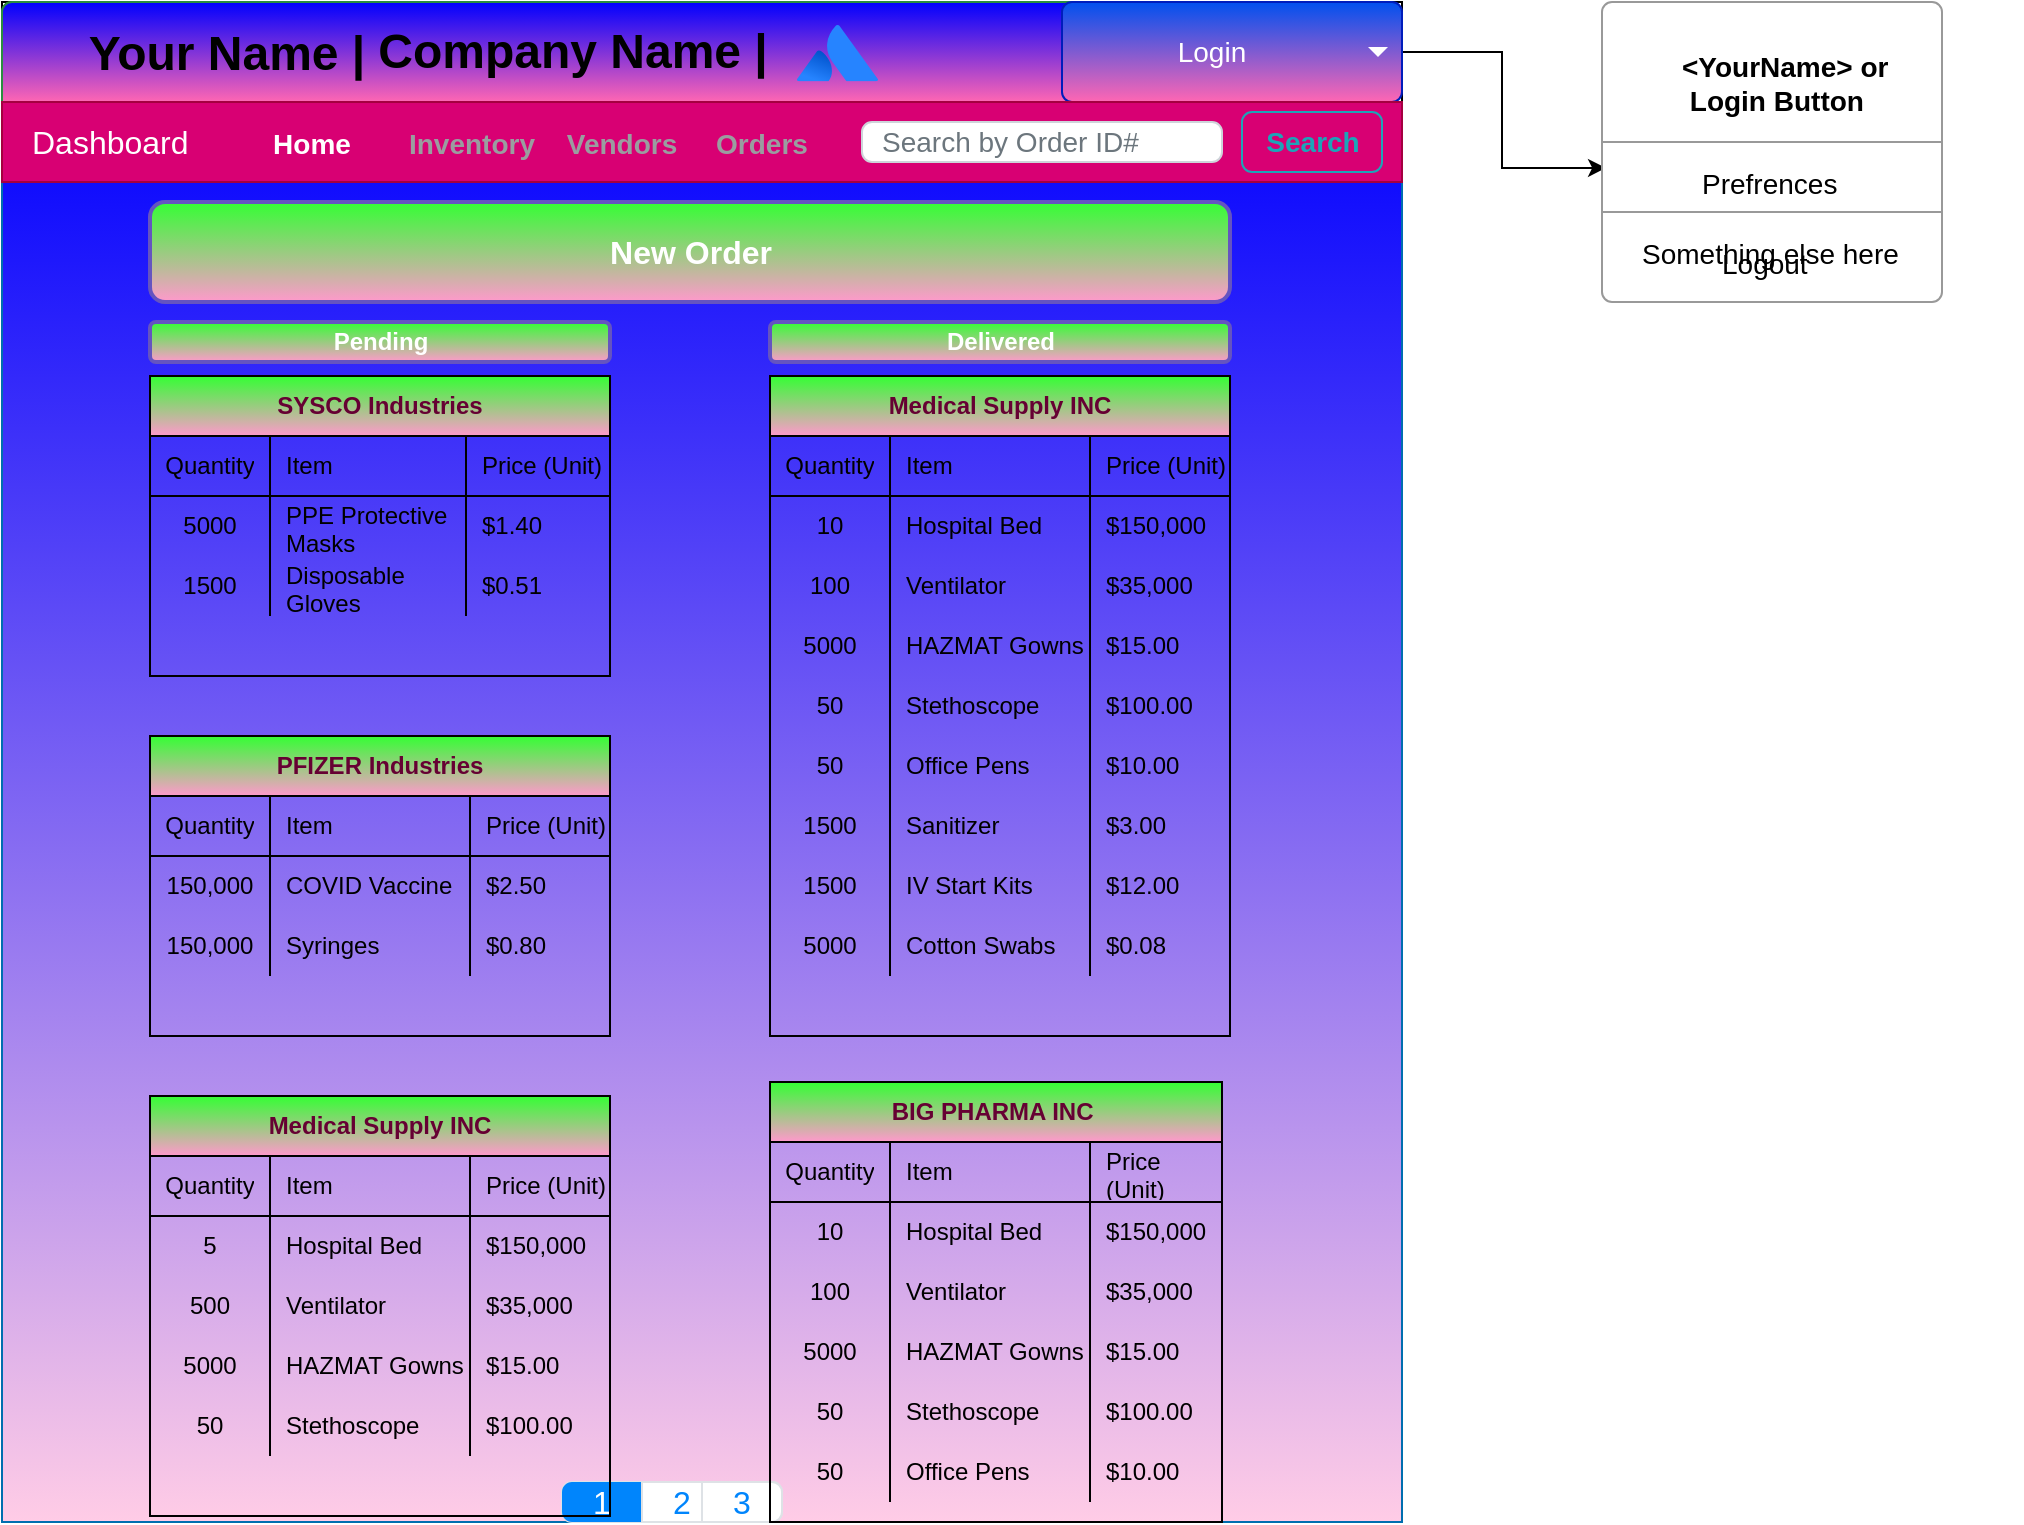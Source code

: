 <mxfile version="13.10.0" type="embed">
    <diagram id="ahJQOivOzsf9MYJ5AgrW" name="Page-1">
        <mxGraphModel dx="728" dy="680" grid="1" gridSize="10" guides="1" tooltips="1" connect="1" arrows="1" fold="1" page="1" pageScale="1" pageWidth="850" pageHeight="1100" math="0" shadow="0">
            <root>
                <mxCell id="0"/>
                <mxCell id="1" parent="0"/>
                <mxCell id="2" value="&lt;table&gt;&lt;tbody&gt;&lt;tr&gt;&lt;td&gt;&lt;br&gt;&lt;/td&gt;&lt;td&gt;&lt;br&gt;&lt;/td&gt;&lt;td&gt;&lt;br&gt;&lt;/td&gt;&lt;/tr&gt;&lt;tr&gt;&lt;td&gt;&lt;br&gt;&lt;/td&gt;&lt;td&gt;&lt;br&gt;&lt;/td&gt;&lt;td&gt;&lt;br&gt;&lt;/td&gt;&lt;/tr&gt;&lt;tr&gt;&lt;td&gt;&lt;br&gt;&lt;/td&gt;&lt;td&gt;&lt;br&gt;&lt;/td&gt;&lt;td&gt;&lt;br&gt;&lt;/td&gt;&lt;/tr&gt;&lt;tr&gt;&lt;td&gt;&lt;br&gt;&lt;/td&gt;&lt;td&gt;&lt;br&gt;&lt;/td&gt;&lt;td&gt;&lt;br&gt;&lt;/td&gt;&lt;/tr&gt;&lt;tr&gt;&lt;td&gt;&lt;br&gt;&lt;/td&gt;&lt;td&gt;&lt;br&gt;&lt;/td&gt;&lt;td&gt;&lt;br&gt;&lt;/td&gt;&lt;/tr&gt;&lt;/tbody&gt;&lt;/table&gt;" style="rounded=0;whiteSpace=wrap;html=1;strokeColor=#006EAF;fontColor=#ffffff;gradientColor=#FFCCE6;fillColor=#0000FF;" vertex="1" parent="1">
                    <mxGeometry x="30" y="85" width="700" height="715" as="geometry"/>
                </mxCell>
                <mxCell id="3" value="" style="rounded=0;whiteSpace=wrap;html=1;" vertex="1" parent="1">
                    <mxGeometry x="30" y="40" width="700" height="50" as="geometry"/>
                </mxCell>
                <mxCell id="30" value="" style="html=1;shadow=0;dashed=0;shape=mxgraph.bootstrap.rrect;rSize=5;html=1;whiteSpace=wrap;fontColor=#ffffff;verticalAlign=bottom;align=left;spacing=20;spacingBottom=0;fontSize=14;fillColor=#60a917;strokeColor=#2D7600;gradientDirection=south;" vertex="1" parent="1">
                    <mxGeometry x="30" y="40" width="540" height="50" as="geometry"/>
                </mxCell>
                <mxCell id="31" value="" style="html=1;shadow=0;dashed=0;shape=mxgraph.bootstrap.topButton;rSize=5;perimeter=none;whiteSpace=wrap;strokeColor=#2B8D40;fontColor=#ffffff;resizeWidth=1;fontSize=18;align=left;spacing=20;fillColor=#0000FF;gradientDirection=south;gradientColor=#FF66B3;" vertex="1" parent="30">
                    <mxGeometry width="540" height="50" relative="1" as="geometry"/>
                </mxCell>
                <mxCell id="41" value="" style="image;image=img/lib/atlassian/Atlassian_Logo.svg;fillColor=#660033;gradientColor=#FF66B3;fontColor=#000000;align=center;" vertex="1" parent="30">
                    <mxGeometry x="397.358" y="11.521" width="40.755" height="28.169" as="geometry"/>
                </mxCell>
                <mxCell id="194" value="&amp;nbsp;Company Name |&amp;nbsp;" style="text;strokeColor=none;fillColor=none;html=1;fontSize=24;fontStyle=1;verticalAlign=middle;align=center;" vertex="1" parent="30">
                    <mxGeometry x="234.34" y="5" width="101.887" height="40" as="geometry"/>
                </mxCell>
                <mxCell id="195" value="Your Name |" style="text;strokeColor=none;fillColor=none;html=1;fontSize=24;fontStyle=1;verticalAlign=middle;align=center;" vertex="1" parent="30">
                    <mxGeometry x="40.755" y="11.521" width="142.642" height="28.169" as="geometry"/>
                </mxCell>
                <mxCell id="40" style="edgeStyle=orthogonalEdgeStyle;rounded=0;orthogonalLoop=1;jettySize=auto;html=1;entryX=0.012;entryY=0.553;entryDx=0;entryDy=0;entryPerimeter=0;fontColor=#000000;" edge="1" parent="1" source="13" target="17">
                    <mxGeometry relative="1" as="geometry"/>
                </mxCell>
                <mxCell id="13" value="Login" style="html=1;shadow=0;dashed=0;shape=mxgraph.bootstrap.rrect;rSize=5;strokeColor=#001DBC;strokeWidth=1;fillColor=#0050ef;fontColor=#ffffff;whiteSpace=wrap;align=center;verticalAlign=middle;fontStyle=0;fontSize=14;spacingRight=20;gradientColor=#FF66B3;" vertex="1" parent="1">
                    <mxGeometry x="560" y="40" width="170" height="50" as="geometry"/>
                </mxCell>
                <mxCell id="14" value="" style="shape=triangle;direction=south;fillColor=#ffffff;strokeColor=none;perimeter=none;" vertex="1" parent="13">
                    <mxGeometry x="1" y="0.5" width="10" height="5" relative="1" as="geometry">
                        <mxPoint x="-17" y="-2.5" as="offset"/>
                    </mxGeometry>
                </mxCell>
                <mxCell id="17" value="" style="html=1;shadow=0;dashed=0;shape=mxgraph.bootstrap.rrect;rSize=5;fillColor=#ffffff;strokeColor=#999999;align=center;" vertex="1" parent="1">
                    <mxGeometry x="830" y="40" width="170" height="150" as="geometry"/>
                </mxCell>
                <mxCell id="18" value="&lt;YourName&gt; or&#10; Login Button" style="fillColor=none;strokeColor=none;align=left;spacing=20;fontSize=14;fontColor=#000000;fontStyle=1" vertex="1" parent="17">
                    <mxGeometry width="130" height="30" relative="1" as="geometry">
                        <mxPoint x="20" y="25" as="offset"/>
                    </mxGeometry>
                </mxCell>
                <mxCell id="21" value="" style="shape=line;strokeColor=#999999;perimeter=none;resizeWidth=1;" vertex="1" parent="17">
                    <mxGeometry width="170" height="10" relative="1" as="geometry">
                        <mxPoint y="100" as="offset"/>
                    </mxGeometry>
                </mxCell>
                <mxCell id="24" value="Prefrences" style="fillColor=none;strokeColor=none;align=left;spacing=20;fontSize=14;fontColor=#000000;" vertex="1" parent="17">
                    <mxGeometry width="170" height="30" relative="1" as="geometry">
                        <mxPoint x="30" y="75" as="offset"/>
                    </mxGeometry>
                </mxCell>
                <mxCell id="25" value="Something else here" style="fillColor=none;strokeColor=none;align=left;spacing=20;fontSize=14;" vertex="1" parent="17">
                    <mxGeometry width="170" height="30" relative="1" as="geometry">
                        <mxPoint y="110" as="offset"/>
                    </mxGeometry>
                </mxCell>
                <mxCell id="26" value="Logout" style="fillColor=none;strokeColor=none;align=left;spacing=20;fontSize=14;fontColor=#000000;" vertex="1" parent="17">
                    <mxGeometry width="170" height="30" relative="1" as="geometry">
                        <mxPoint x="40" y="115" as="offset"/>
                    </mxGeometry>
                </mxCell>
                <mxCell id="27" value="" style="shape=line;strokeColor=#999999;perimeter=none;resizeWidth=1;" vertex="1" parent="17">
                    <mxGeometry width="170" height="10" relative="1" as="geometry">
                        <mxPoint y="65" as="offset"/>
                    </mxGeometry>
                </mxCell>
                <mxCell id="33" value="Dashboard" style="html=1;shadow=0;dashed=0;strokeColor=#A50040;fontSize=16;fontColor=#ffffff;align=left;spacing=15;fillColor=#d80073;" vertex="1" parent="1">
                    <mxGeometry x="30" y="90" width="700" height="40" as="geometry"/>
                </mxCell>
                <mxCell id="34" value="Home" style="fillColor=none;strokeColor=none;fontSize=14;fontColor=#ffffff;align=center;fontStyle=1" vertex="1" parent="33">
                    <mxGeometry width="70" height="40" relative="1" as="geometry">
                        <mxPoint x="120" as="offset"/>
                    </mxGeometry>
                </mxCell>
                <mxCell id="35" value="Inventory" style="fillColor=none;strokeColor=none;fontSize=14;fontColor=#9A9DA0;align=center;fontStyle=1" vertex="1" parent="33">
                    <mxGeometry width="70" height="40" relative="1" as="geometry">
                        <mxPoint x="200" as="offset"/>
                    </mxGeometry>
                </mxCell>
                <mxCell id="36" value="Vendors" style="fillColor=none;strokeColor=none;fontSize=14;fontColor=#9A9DA0;align=center;spacingRight=0;fontStyle=1" vertex="1" parent="33">
                    <mxGeometry width="80" height="40" relative="1" as="geometry">
                        <mxPoint x="270" as="offset"/>
                    </mxGeometry>
                </mxCell>
                <mxCell id="37" value="Orders" style="fillColor=none;strokeColor=none;fontSize=14;fontColor=#9A9DA0;align=center;fontStyle=1" vertex="1" parent="33">
                    <mxGeometry width="80" height="40" relative="1" as="geometry">
                        <mxPoint x="340" as="offset"/>
                    </mxGeometry>
                </mxCell>
                <mxCell id="38" value="&lt;b&gt;Search&lt;/b&gt;" style="html=1;shadow=0;dashed=0;shape=mxgraph.bootstrap.rrect;rSize=5;fontSize=14;fontColor=#1CA5B8;strokeColor=#1CA5B8;fillColor=none;" vertex="1" parent="33">
                    <mxGeometry x="1" width="70" height="30" relative="1" as="geometry">
                        <mxPoint x="-80" y="5" as="offset"/>
                    </mxGeometry>
                </mxCell>
                <mxCell id="39" value="Search by Order ID#" style="html=1;shadow=0;dashed=0;shape=mxgraph.bootstrap.rrect;rSize=5;fontSize=14;fontColor=#6C767D;strokeColor=#CED4DA;fillColor=#ffffff;align=left;spacing=10;" vertex="1" parent="33">
                    <mxGeometry x="1" width="180" height="20" relative="1" as="geometry">
                        <mxPoint x="-270" y="10" as="offset"/>
                    </mxGeometry>
                </mxCell>
                <mxCell id="43" value="Pending" style="dashed=0;html=1;rounded=1;strokeColor=#6554C0;fontSize=12;align=center;fontStyle=1;strokeWidth=2;fontColor=#ffffff;fillColor=#33FF33;gradientColor=#FF99CC;" vertex="1" parent="1">
                    <mxGeometry x="104" y="200" width="230" height="20" as="geometry"/>
                </mxCell>
                <mxCell id="44" value="" style="html=1;shadow=0;dashed=0;shape=mxgraph.bootstrap.rrect;rSize=5;strokeColor=#DEE2E6;html=1;whiteSpace=wrap;fillColor=#ffffff;fontColor=#0085FC;align=center;" vertex="1" parent="1">
                    <mxGeometry x="310" y="780" width="110" height="20" as="geometry"/>
                </mxCell>
                <mxCell id="45" value="1" style="strokeColor=inherit;fillColor=inherit;gradientColor=inherit;html=1;shadow=0;dashed=0;shape=mxgraph.bootstrap.leftButton;rSize=5;perimeter=none;whiteSpace=wrap;resizeHeight=1;fillColor=#0085FC;strokeColor=none;fontColor=#ffffff;fontSize=16;" vertex="1" parent="44">
                    <mxGeometry width="40" height="20" relative="1" as="geometry"/>
                </mxCell>
                <mxCell id="46" value="2" style="strokeColor=inherit;fillColor=inherit;gradientColor=inherit;fontColor=inherit;html=1;shadow=0;dashed=0;perimeter=none;whiteSpace=wrap;resizeHeight=1;fontSize=16;" vertex="1" parent="44">
                    <mxGeometry width="40" height="20" relative="1" as="geometry">
                        <mxPoint x="40" as="offset"/>
                    </mxGeometry>
                </mxCell>
                <mxCell id="47" value="3" style="strokeColor=inherit;fillColor=inherit;gradientColor=inherit;fontColor=inherit;html=1;shadow=0;dashed=0;shape=mxgraph.bootstrap.rightButton;rSize=5;perimeter=none;whiteSpace=wrap;resizeHeight=1;fontSize=16;" vertex="1" parent="44">
                    <mxGeometry x="1" width="40" height="20" relative="1" as="geometry">
                        <mxPoint x="-40" as="offset"/>
                    </mxGeometry>
                </mxCell>
                <mxCell id="68" value="&lt;font color=&quot;#660033&quot;&gt;SYSCO Industries&lt;/font&gt;" style="shape=table;html=1;whiteSpace=wrap;startSize=30;container=1;collapsible=0;childLayout=tableLayout;fixedRows=1;rowLines=0;fontStyle=1;align=center;fillColor=#33FF33;gradientColor=#FF99CC;fontColor=#000000;" vertex="1" parent="1">
                    <mxGeometry x="104" y="227" width="230" height="150" as="geometry"/>
                </mxCell>
                <mxCell id="69" value="" style="shape=partialRectangle;html=1;whiteSpace=wrap;collapsible=0;dropTarget=0;pointerEvents=0;fillColor=none;top=0;left=0;bottom=1;right=0;points=[[0,0.5],[1,0.5]];portConstraint=eastwest;" vertex="1" parent="68">
                    <mxGeometry y="30" width="230" height="30" as="geometry"/>
                </mxCell>
                <mxCell id="70" value="Quantity" style="shape=partialRectangle;html=1;whiteSpace=wrap;connectable=0;fillColor=none;top=0;left=0;bottom=0;right=0;overflow=hidden;" vertex="1" parent="69">
                    <mxGeometry width="60" height="30" as="geometry"/>
                </mxCell>
                <mxCell id="71" value="Item" style="shape=partialRectangle;html=1;whiteSpace=wrap;connectable=0;fillColor=none;top=0;left=0;bottom=0;right=0;align=left;spacingLeft=6;overflow=hidden;" vertex="1" parent="69">
                    <mxGeometry x="60" width="98" height="30" as="geometry"/>
                </mxCell>
                <mxCell id="92" value="Price (Unit)" style="shape=partialRectangle;html=1;whiteSpace=wrap;connectable=0;fillColor=none;top=0;left=0;bottom=0;right=0;align=left;spacingLeft=6;overflow=hidden;" vertex="1" parent="69">
                    <mxGeometry x="158" width="72" height="30" as="geometry"/>
                </mxCell>
                <mxCell id="72" value="" style="shape=partialRectangle;html=1;whiteSpace=wrap;collapsible=0;dropTarget=0;pointerEvents=0;fillColor=none;top=0;left=0;bottom=0;right=0;points=[[0,0.5],[1,0.5]];portConstraint=eastwest;" vertex="1" parent="68">
                    <mxGeometry y="60" width="230" height="30" as="geometry"/>
                </mxCell>
                <mxCell id="73" value="5000" style="shape=partialRectangle;html=1;whiteSpace=wrap;connectable=0;fillColor=none;top=0;left=0;bottom=0;right=0;overflow=hidden;" vertex="1" parent="72">
                    <mxGeometry width="60" height="30" as="geometry"/>
                </mxCell>
                <mxCell id="74" value="PPE Protective&lt;br&gt;Masks" style="shape=partialRectangle;html=1;whiteSpace=wrap;connectable=0;fillColor=none;top=0;left=0;bottom=0;right=0;align=left;spacingLeft=6;overflow=hidden;" vertex="1" parent="72">
                    <mxGeometry x="60" width="98" height="30" as="geometry"/>
                </mxCell>
                <mxCell id="93" value="$1.40" style="shape=partialRectangle;html=1;whiteSpace=wrap;connectable=0;fillColor=none;top=0;left=0;bottom=0;right=0;align=left;spacingLeft=6;overflow=hidden;" vertex="1" parent="72">
                    <mxGeometry x="158" width="72" height="30" as="geometry"/>
                </mxCell>
                <mxCell id="75" value="" style="shape=partialRectangle;html=1;whiteSpace=wrap;collapsible=0;dropTarget=0;pointerEvents=0;fillColor=none;top=0;left=0;bottom=0;right=0;points=[[0,0.5],[1,0.5]];portConstraint=eastwest;" vertex="1" parent="68">
                    <mxGeometry y="90" width="230" height="30" as="geometry"/>
                </mxCell>
                <mxCell id="76" value="1500" style="shape=partialRectangle;html=1;whiteSpace=wrap;connectable=0;fillColor=none;top=0;left=0;bottom=0;right=0;overflow=hidden;" vertex="1" parent="75">
                    <mxGeometry width="60" height="30" as="geometry"/>
                </mxCell>
                <mxCell id="77" value="Disposable Gloves" style="shape=partialRectangle;html=1;whiteSpace=wrap;connectable=0;fillColor=none;top=0;left=0;bottom=0;right=0;align=left;spacingLeft=6;overflow=hidden;" vertex="1" parent="75">
                    <mxGeometry x="60" width="98" height="30" as="geometry"/>
                </mxCell>
                <mxCell id="94" value="$0.51" style="shape=partialRectangle;html=1;whiteSpace=wrap;connectable=0;fillColor=none;top=0;left=0;bottom=0;right=0;align=left;spacingLeft=6;overflow=hidden;" vertex="1" parent="75">
                    <mxGeometry x="158" width="72" height="30" as="geometry"/>
                </mxCell>
                <mxCell id="81" value="Delivered" style="dashed=0;html=1;rounded=1;strokeColor=#6554C0;fontSize=12;align=center;fontStyle=1;strokeWidth=2;fontColor=#ffffff;fillColor=#33FF33;gradientColor=#FF99CC;" vertex="1" parent="1">
                    <mxGeometry x="414" y="200" width="230" height="20" as="geometry"/>
                </mxCell>
                <mxCell id="95" value="&lt;font color=&quot;#660033&quot;&gt;PFIZER Industries&lt;/font&gt;" style="shape=table;html=1;whiteSpace=wrap;startSize=30;container=1;collapsible=0;childLayout=tableLayout;fixedRows=1;rowLines=0;fontStyle=1;align=center;fillColor=#33FF33;gradientColor=#FF99CC;fontColor=#000000;" vertex="1" parent="1">
                    <mxGeometry x="104" y="407" width="230" height="150" as="geometry"/>
                </mxCell>
                <mxCell id="96" value="" style="shape=partialRectangle;html=1;whiteSpace=wrap;collapsible=0;dropTarget=0;pointerEvents=0;fillColor=none;top=0;left=0;bottom=1;right=0;points=[[0,0.5],[1,0.5]];portConstraint=eastwest;" vertex="1" parent="95">
                    <mxGeometry y="30" width="230" height="30" as="geometry"/>
                </mxCell>
                <mxCell id="97" value="Quantity" style="shape=partialRectangle;html=1;whiteSpace=wrap;connectable=0;fillColor=none;top=0;left=0;bottom=0;right=0;overflow=hidden;" vertex="1" parent="96">
                    <mxGeometry width="60" height="30" as="geometry"/>
                </mxCell>
                <mxCell id="98" value="Item" style="shape=partialRectangle;html=1;whiteSpace=wrap;connectable=0;fillColor=none;top=0;left=0;bottom=0;right=0;align=left;spacingLeft=6;overflow=hidden;" vertex="1" parent="96">
                    <mxGeometry x="60" width="100" height="30" as="geometry"/>
                </mxCell>
                <mxCell id="99" value="Price (Unit)" style="shape=partialRectangle;html=1;whiteSpace=wrap;connectable=0;fillColor=none;top=0;left=0;bottom=0;right=0;align=left;spacingLeft=6;overflow=hidden;" vertex="1" parent="96">
                    <mxGeometry x="160" width="70" height="30" as="geometry"/>
                </mxCell>
                <mxCell id="100" value="" style="shape=partialRectangle;html=1;whiteSpace=wrap;collapsible=0;dropTarget=0;pointerEvents=0;fillColor=none;top=0;left=0;bottom=0;right=0;points=[[0,0.5],[1,0.5]];portConstraint=eastwest;" vertex="1" parent="95">
                    <mxGeometry y="60" width="230" height="30" as="geometry"/>
                </mxCell>
                <mxCell id="101" value="150,000" style="shape=partialRectangle;html=1;whiteSpace=wrap;connectable=0;fillColor=none;top=0;left=0;bottom=0;right=0;overflow=hidden;" vertex="1" parent="100">
                    <mxGeometry width="60" height="30" as="geometry"/>
                </mxCell>
                <mxCell id="102" value="COVID Vaccine" style="shape=partialRectangle;html=1;whiteSpace=wrap;connectable=0;fillColor=none;top=0;left=0;bottom=0;right=0;align=left;spacingLeft=6;overflow=hidden;" vertex="1" parent="100">
                    <mxGeometry x="60" width="100" height="30" as="geometry"/>
                </mxCell>
                <mxCell id="103" value="$2.50" style="shape=partialRectangle;html=1;whiteSpace=wrap;connectable=0;fillColor=none;top=0;left=0;bottom=0;right=0;align=left;spacingLeft=6;overflow=hidden;" vertex="1" parent="100">
                    <mxGeometry x="160" width="70" height="30" as="geometry"/>
                </mxCell>
                <mxCell id="104" value="" style="shape=partialRectangle;html=1;whiteSpace=wrap;collapsible=0;dropTarget=0;pointerEvents=0;fillColor=none;top=0;left=0;bottom=0;right=0;points=[[0,0.5],[1,0.5]];portConstraint=eastwest;" vertex="1" parent="95">
                    <mxGeometry y="90" width="230" height="30" as="geometry"/>
                </mxCell>
                <mxCell id="105" value="150,000" style="shape=partialRectangle;html=1;whiteSpace=wrap;connectable=0;fillColor=none;top=0;left=0;bottom=0;right=0;overflow=hidden;" vertex="1" parent="104">
                    <mxGeometry width="60" height="30" as="geometry"/>
                </mxCell>
                <mxCell id="106" value="Syringes" style="shape=partialRectangle;html=1;whiteSpace=wrap;connectable=0;fillColor=none;top=0;left=0;bottom=0;right=0;align=left;spacingLeft=6;overflow=hidden;" vertex="1" parent="104">
                    <mxGeometry x="60" width="100" height="30" as="geometry"/>
                </mxCell>
                <mxCell id="107" value="$0.80" style="shape=partialRectangle;html=1;whiteSpace=wrap;connectable=0;fillColor=none;top=0;left=0;bottom=0;right=0;align=left;spacingLeft=6;overflow=hidden;" vertex="1" parent="104">
                    <mxGeometry x="160" width="70" height="30" as="geometry"/>
                </mxCell>
                <mxCell id="117" value="&lt;font color=&quot;#660033&quot;&gt;Medical Supply INC&lt;/font&gt;" style="shape=table;html=1;whiteSpace=wrap;startSize=30;container=1;collapsible=0;childLayout=tableLayout;fixedRows=1;rowLines=0;fontStyle=1;align=center;fillColor=#33FF33;gradientColor=#FF99CC;fontColor=#000000;" vertex="1" parent="1">
                    <mxGeometry x="104" y="587" width="230" height="210" as="geometry"/>
                </mxCell>
                <mxCell id="118" value="" style="shape=partialRectangle;html=1;whiteSpace=wrap;collapsible=0;dropTarget=0;pointerEvents=0;fillColor=none;top=0;left=0;bottom=1;right=0;points=[[0,0.5],[1,0.5]];portConstraint=eastwest;" vertex="1" parent="117">
                    <mxGeometry y="30" width="230" height="30" as="geometry"/>
                </mxCell>
                <mxCell id="119" value="Quantity" style="shape=partialRectangle;html=1;whiteSpace=wrap;connectable=0;fillColor=none;top=0;left=0;bottom=0;right=0;overflow=hidden;" vertex="1" parent="118">
                    <mxGeometry width="60" height="30" as="geometry"/>
                </mxCell>
                <mxCell id="120" value="Item" style="shape=partialRectangle;html=1;whiteSpace=wrap;connectable=0;fillColor=none;top=0;left=0;bottom=0;right=0;align=left;spacingLeft=6;overflow=hidden;" vertex="1" parent="118">
                    <mxGeometry x="60" width="100" height="30" as="geometry"/>
                </mxCell>
                <mxCell id="121" value="Price (Unit)" style="shape=partialRectangle;html=1;whiteSpace=wrap;connectable=0;fillColor=none;top=0;left=0;bottom=0;right=0;align=left;spacingLeft=6;overflow=hidden;" vertex="1" parent="118">
                    <mxGeometry x="160" width="70" height="30" as="geometry"/>
                </mxCell>
                <mxCell id="122" value="" style="shape=partialRectangle;html=1;whiteSpace=wrap;collapsible=0;dropTarget=0;pointerEvents=0;fillColor=none;top=0;left=0;bottom=0;right=0;points=[[0,0.5],[1,0.5]];portConstraint=eastwest;" vertex="1" parent="117">
                    <mxGeometry y="60" width="230" height="30" as="geometry"/>
                </mxCell>
                <mxCell id="123" value="5" style="shape=partialRectangle;html=1;whiteSpace=wrap;connectable=0;fillColor=none;top=0;left=0;bottom=0;right=0;overflow=hidden;" vertex="1" parent="122">
                    <mxGeometry width="60" height="30" as="geometry"/>
                </mxCell>
                <mxCell id="124" value="Hospital Bed" style="shape=partialRectangle;html=1;whiteSpace=wrap;connectable=0;fillColor=none;top=0;left=0;bottom=0;right=0;align=left;spacingLeft=6;overflow=hidden;" vertex="1" parent="122">
                    <mxGeometry x="60" width="100" height="30" as="geometry"/>
                </mxCell>
                <mxCell id="125" value="$150,000" style="shape=partialRectangle;html=1;whiteSpace=wrap;connectable=0;fillColor=none;top=0;left=0;bottom=0;right=0;align=left;spacingLeft=6;overflow=hidden;" vertex="1" parent="122">
                    <mxGeometry x="160" width="70" height="30" as="geometry"/>
                </mxCell>
                <mxCell id="126" value="" style="shape=partialRectangle;html=1;whiteSpace=wrap;collapsible=0;dropTarget=0;pointerEvents=0;fillColor=none;top=0;left=0;bottom=0;right=0;points=[[0,0.5],[1,0.5]];portConstraint=eastwest;" vertex="1" parent="117">
                    <mxGeometry y="90" width="230" height="30" as="geometry"/>
                </mxCell>
                <mxCell id="127" value="500" style="shape=partialRectangle;html=1;whiteSpace=wrap;connectable=0;fillColor=none;top=0;left=0;bottom=0;right=0;overflow=hidden;" vertex="1" parent="126">
                    <mxGeometry width="60" height="30" as="geometry"/>
                </mxCell>
                <mxCell id="128" value="Ventilator" style="shape=partialRectangle;html=1;whiteSpace=wrap;connectable=0;fillColor=none;top=0;left=0;bottom=0;right=0;align=left;spacingLeft=6;overflow=hidden;" vertex="1" parent="126">
                    <mxGeometry x="60" width="100" height="30" as="geometry"/>
                </mxCell>
                <mxCell id="129" value="$35,000" style="shape=partialRectangle;html=1;whiteSpace=wrap;connectable=0;fillColor=none;top=0;left=0;bottom=0;right=0;align=left;spacingLeft=6;overflow=hidden;" vertex="1" parent="126">
                    <mxGeometry x="160" width="70" height="30" as="geometry"/>
                </mxCell>
                <mxCell id="130" value="" style="shape=partialRectangle;html=1;whiteSpace=wrap;collapsible=0;dropTarget=0;pointerEvents=0;fillColor=none;top=0;left=0;bottom=0;right=0;points=[[0,0.5],[1,0.5]];portConstraint=eastwest;" vertex="1" parent="117">
                    <mxGeometry y="120" width="230" height="30" as="geometry"/>
                </mxCell>
                <mxCell id="131" value="5000" style="shape=partialRectangle;html=1;whiteSpace=wrap;connectable=0;fillColor=none;top=0;left=0;bottom=0;right=0;overflow=hidden;" vertex="1" parent="130">
                    <mxGeometry width="60" height="30" as="geometry"/>
                </mxCell>
                <mxCell id="132" value="HAZMAT Gowns" style="shape=partialRectangle;html=1;whiteSpace=wrap;connectable=0;fillColor=none;top=0;left=0;bottom=0;right=0;align=left;spacingLeft=6;overflow=hidden;" vertex="1" parent="130">
                    <mxGeometry x="60" width="100" height="30" as="geometry"/>
                </mxCell>
                <mxCell id="133" value="$15.00" style="shape=partialRectangle;html=1;whiteSpace=wrap;connectable=0;fillColor=none;top=0;left=0;bottom=0;right=0;align=left;spacingLeft=6;overflow=hidden;" vertex="1" parent="130">
                    <mxGeometry x="160" width="70" height="30" as="geometry"/>
                </mxCell>
                <mxCell id="134" value="" style="shape=partialRectangle;html=1;whiteSpace=wrap;collapsible=0;dropTarget=0;pointerEvents=0;fillColor=none;top=0;left=0;bottom=0;right=0;points=[[0,0.5],[1,0.5]];portConstraint=eastwest;" vertex="1" parent="117">
                    <mxGeometry y="150" width="230" height="30" as="geometry"/>
                </mxCell>
                <mxCell id="135" value="50" style="shape=partialRectangle;html=1;whiteSpace=wrap;connectable=0;fillColor=none;top=0;left=0;bottom=0;right=0;overflow=hidden;" vertex="1" parent="134">
                    <mxGeometry width="60" height="30" as="geometry"/>
                </mxCell>
                <mxCell id="136" value="Stethoscope" style="shape=partialRectangle;html=1;whiteSpace=wrap;connectable=0;fillColor=none;top=0;left=0;bottom=0;right=0;align=left;spacingLeft=6;overflow=hidden;" vertex="1" parent="134">
                    <mxGeometry x="60" width="100" height="30" as="geometry"/>
                </mxCell>
                <mxCell id="137" value="$100.00" style="shape=partialRectangle;html=1;whiteSpace=wrap;connectable=0;fillColor=none;top=0;left=0;bottom=0;right=0;align=left;spacingLeft=6;overflow=hidden;" vertex="1" parent="134">
                    <mxGeometry x="160" width="70" height="30" as="geometry"/>
                </mxCell>
                <mxCell id="151" value="&lt;font color=&quot;#660033&quot;&gt;Medical Supply INC&lt;/font&gt;" style="shape=table;html=1;whiteSpace=wrap;startSize=30;container=1;collapsible=0;childLayout=tableLayout;fixedRows=1;rowLines=0;fontStyle=1;align=center;fillColor=#33FF33;gradientColor=#FF99CC;fontColor=#000000;" vertex="1" parent="1">
                    <mxGeometry x="414" y="227" width="230" height="330" as="geometry"/>
                </mxCell>
                <mxCell id="152" value="" style="shape=partialRectangle;html=1;whiteSpace=wrap;collapsible=0;dropTarget=0;pointerEvents=0;fillColor=none;top=0;left=0;bottom=1;right=0;points=[[0,0.5],[1,0.5]];portConstraint=eastwest;" vertex="1" parent="151">
                    <mxGeometry y="30" width="230" height="30" as="geometry"/>
                </mxCell>
                <mxCell id="153" value="Quantity" style="shape=partialRectangle;html=1;whiteSpace=wrap;connectable=0;fillColor=none;top=0;left=0;bottom=0;right=0;overflow=hidden;" vertex="1" parent="152">
                    <mxGeometry width="60" height="30" as="geometry"/>
                </mxCell>
                <mxCell id="154" value="Item" style="shape=partialRectangle;html=1;whiteSpace=wrap;connectable=0;fillColor=none;top=0;left=0;bottom=0;right=0;align=left;spacingLeft=6;overflow=hidden;" vertex="1" parent="152">
                    <mxGeometry x="60" width="100" height="30" as="geometry"/>
                </mxCell>
                <mxCell id="155" value="Price (Unit)" style="shape=partialRectangle;html=1;whiteSpace=wrap;connectable=0;fillColor=none;top=0;left=0;bottom=0;right=0;align=left;spacingLeft=6;overflow=hidden;" vertex="1" parent="152">
                    <mxGeometry x="160" width="70" height="30" as="geometry"/>
                </mxCell>
                <mxCell id="156" value="" style="shape=partialRectangle;html=1;whiteSpace=wrap;collapsible=0;dropTarget=0;pointerEvents=0;fillColor=none;top=0;left=0;bottom=0;right=0;points=[[0,0.5],[1,0.5]];portConstraint=eastwest;" vertex="1" parent="151">
                    <mxGeometry y="60" width="230" height="30" as="geometry"/>
                </mxCell>
                <mxCell id="157" value="10" style="shape=partialRectangle;html=1;whiteSpace=wrap;connectable=0;fillColor=none;top=0;left=0;bottom=0;right=0;overflow=hidden;" vertex="1" parent="156">
                    <mxGeometry width="60" height="30" as="geometry"/>
                </mxCell>
                <mxCell id="158" value="Hospital Bed" style="shape=partialRectangle;html=1;whiteSpace=wrap;connectable=0;fillColor=none;top=0;left=0;bottom=0;right=0;align=left;spacingLeft=6;overflow=hidden;" vertex="1" parent="156">
                    <mxGeometry x="60" width="100" height="30" as="geometry"/>
                </mxCell>
                <mxCell id="159" value="$150,000" style="shape=partialRectangle;html=1;whiteSpace=wrap;connectable=0;fillColor=none;top=0;left=0;bottom=0;right=0;align=left;spacingLeft=6;overflow=hidden;" vertex="1" parent="156">
                    <mxGeometry x="160" width="70" height="30" as="geometry"/>
                </mxCell>
                <mxCell id="160" value="" style="shape=partialRectangle;html=1;whiteSpace=wrap;collapsible=0;dropTarget=0;pointerEvents=0;fillColor=none;top=0;left=0;bottom=0;right=0;points=[[0,0.5],[1,0.5]];portConstraint=eastwest;" vertex="1" parent="151">
                    <mxGeometry y="90" width="230" height="30" as="geometry"/>
                </mxCell>
                <mxCell id="161" value="100" style="shape=partialRectangle;html=1;whiteSpace=wrap;connectable=0;fillColor=none;top=0;left=0;bottom=0;right=0;overflow=hidden;" vertex="1" parent="160">
                    <mxGeometry width="60" height="30" as="geometry"/>
                </mxCell>
                <mxCell id="162" value="Ventilator" style="shape=partialRectangle;html=1;whiteSpace=wrap;connectable=0;fillColor=none;top=0;left=0;bottom=0;right=0;align=left;spacingLeft=6;overflow=hidden;" vertex="1" parent="160">
                    <mxGeometry x="60" width="100" height="30" as="geometry"/>
                </mxCell>
                <mxCell id="163" value="$35,000" style="shape=partialRectangle;html=1;whiteSpace=wrap;connectable=0;fillColor=none;top=0;left=0;bottom=0;right=0;align=left;spacingLeft=6;overflow=hidden;" vertex="1" parent="160">
                    <mxGeometry x="160" width="70" height="30" as="geometry"/>
                </mxCell>
                <mxCell id="164" value="" style="shape=partialRectangle;html=1;whiteSpace=wrap;collapsible=0;dropTarget=0;pointerEvents=0;fillColor=none;top=0;left=0;bottom=0;right=0;points=[[0,0.5],[1,0.5]];portConstraint=eastwest;" vertex="1" parent="151">
                    <mxGeometry y="120" width="230" height="30" as="geometry"/>
                </mxCell>
                <mxCell id="165" value="5000" style="shape=partialRectangle;html=1;whiteSpace=wrap;connectable=0;fillColor=none;top=0;left=0;bottom=0;right=0;overflow=hidden;" vertex="1" parent="164">
                    <mxGeometry width="60" height="30" as="geometry"/>
                </mxCell>
                <mxCell id="166" value="HAZMAT Gowns" style="shape=partialRectangle;html=1;whiteSpace=wrap;connectable=0;fillColor=none;top=0;left=0;bottom=0;right=0;align=left;spacingLeft=6;overflow=hidden;" vertex="1" parent="164">
                    <mxGeometry x="60" width="100" height="30" as="geometry"/>
                </mxCell>
                <mxCell id="167" value="$15.00" style="shape=partialRectangle;html=1;whiteSpace=wrap;connectable=0;fillColor=none;top=0;left=0;bottom=0;right=0;align=left;spacingLeft=6;overflow=hidden;" vertex="1" parent="164">
                    <mxGeometry x="160" width="70" height="30" as="geometry"/>
                </mxCell>
                <mxCell id="168" value="" style="shape=partialRectangle;html=1;whiteSpace=wrap;collapsible=0;dropTarget=0;pointerEvents=0;fillColor=none;top=0;left=0;bottom=0;right=0;points=[[0,0.5],[1,0.5]];portConstraint=eastwest;" vertex="1" parent="151">
                    <mxGeometry y="150" width="230" height="30" as="geometry"/>
                </mxCell>
                <mxCell id="169" value="50" style="shape=partialRectangle;html=1;whiteSpace=wrap;connectable=0;fillColor=none;top=0;left=0;bottom=0;right=0;overflow=hidden;" vertex="1" parent="168">
                    <mxGeometry width="60" height="30" as="geometry"/>
                </mxCell>
                <mxCell id="170" value="Stethoscope" style="shape=partialRectangle;html=1;whiteSpace=wrap;connectable=0;fillColor=none;top=0;left=0;bottom=0;right=0;align=left;spacingLeft=6;overflow=hidden;" vertex="1" parent="168">
                    <mxGeometry x="60" width="100" height="30" as="geometry"/>
                </mxCell>
                <mxCell id="171" value="$100.00" style="shape=partialRectangle;html=1;whiteSpace=wrap;connectable=0;fillColor=none;top=0;left=0;bottom=0;right=0;align=left;spacingLeft=6;overflow=hidden;" vertex="1" parent="168">
                    <mxGeometry x="160" width="70" height="30" as="geometry"/>
                </mxCell>
                <mxCell id="172" value="" style="shape=partialRectangle;html=1;whiteSpace=wrap;collapsible=0;dropTarget=0;pointerEvents=0;fillColor=none;top=0;left=0;bottom=0;right=0;points=[[0,0.5],[1,0.5]];portConstraint=eastwest;" vertex="1" parent="151">
                    <mxGeometry y="180" width="230" height="30" as="geometry"/>
                </mxCell>
                <mxCell id="173" value="50" style="shape=partialRectangle;html=1;whiteSpace=wrap;connectable=0;fillColor=none;top=0;left=0;bottom=0;right=0;overflow=hidden;" vertex="1" parent="172">
                    <mxGeometry width="60" height="30" as="geometry"/>
                </mxCell>
                <mxCell id="174" value="Office Pens" style="shape=partialRectangle;html=1;whiteSpace=wrap;connectable=0;fillColor=none;top=0;left=0;bottom=0;right=0;align=left;spacingLeft=6;overflow=hidden;" vertex="1" parent="172">
                    <mxGeometry x="60" width="100" height="30" as="geometry"/>
                </mxCell>
                <mxCell id="175" value="$10.00" style="shape=partialRectangle;html=1;whiteSpace=wrap;connectable=0;fillColor=none;top=0;left=0;bottom=0;right=0;align=left;spacingLeft=6;overflow=hidden;" vertex="1" parent="172">
                    <mxGeometry x="160" width="70" height="30" as="geometry"/>
                </mxCell>
                <mxCell id="176" value="" style="shape=partialRectangle;html=1;whiteSpace=wrap;collapsible=0;dropTarget=0;pointerEvents=0;fillColor=none;top=0;left=0;bottom=0;right=0;points=[[0,0.5],[1,0.5]];portConstraint=eastwest;" vertex="1" parent="151">
                    <mxGeometry y="210" width="230" height="30" as="geometry"/>
                </mxCell>
                <mxCell id="177" value="1500" style="shape=partialRectangle;html=1;whiteSpace=wrap;connectable=0;fillColor=none;top=0;left=0;bottom=0;right=0;overflow=hidden;" vertex="1" parent="176">
                    <mxGeometry width="60" height="30" as="geometry"/>
                </mxCell>
                <mxCell id="178" value="Sanitizer" style="shape=partialRectangle;html=1;whiteSpace=wrap;connectable=0;fillColor=none;top=0;left=0;bottom=0;right=0;align=left;spacingLeft=6;overflow=hidden;" vertex="1" parent="176">
                    <mxGeometry x="60" width="100" height="30" as="geometry"/>
                </mxCell>
                <mxCell id="179" value="$3.00" style="shape=partialRectangle;html=1;whiteSpace=wrap;connectable=0;fillColor=none;top=0;left=0;bottom=0;right=0;align=left;spacingLeft=6;overflow=hidden;" vertex="1" parent="176">
                    <mxGeometry x="160" width="70" height="30" as="geometry"/>
                </mxCell>
                <mxCell id="180" value="" style="shape=partialRectangle;html=1;whiteSpace=wrap;collapsible=0;dropTarget=0;pointerEvents=0;fillColor=none;top=0;left=0;bottom=0;right=0;points=[[0,0.5],[1,0.5]];portConstraint=eastwest;" vertex="1" parent="151">
                    <mxGeometry y="240" width="230" height="30" as="geometry"/>
                </mxCell>
                <mxCell id="181" value="1500" style="shape=partialRectangle;html=1;whiteSpace=wrap;connectable=0;fillColor=none;top=0;left=0;bottom=0;right=0;overflow=hidden;" vertex="1" parent="180">
                    <mxGeometry width="60" height="30" as="geometry"/>
                </mxCell>
                <mxCell id="182" value="IV Start Kits" style="shape=partialRectangle;html=1;whiteSpace=wrap;connectable=0;fillColor=none;top=0;left=0;bottom=0;right=0;align=left;spacingLeft=6;overflow=hidden;" vertex="1" parent="180">
                    <mxGeometry x="60" width="100" height="30" as="geometry"/>
                </mxCell>
                <mxCell id="183" value="$12.00" style="shape=partialRectangle;html=1;whiteSpace=wrap;connectable=0;fillColor=none;top=0;left=0;bottom=0;right=0;align=left;spacingLeft=6;overflow=hidden;" vertex="1" parent="180">
                    <mxGeometry x="160" width="70" height="30" as="geometry"/>
                </mxCell>
                <mxCell id="184" value="" style="shape=partialRectangle;html=1;whiteSpace=wrap;collapsible=0;dropTarget=0;pointerEvents=0;fillColor=none;top=0;left=0;bottom=0;right=0;points=[[0,0.5],[1,0.5]];portConstraint=eastwest;" vertex="1" parent="151">
                    <mxGeometry y="270" width="230" height="30" as="geometry"/>
                </mxCell>
                <mxCell id="185" value="5000" style="shape=partialRectangle;html=1;whiteSpace=wrap;connectable=0;fillColor=none;top=0;left=0;bottom=0;right=0;overflow=hidden;" vertex="1" parent="184">
                    <mxGeometry width="60" height="30" as="geometry"/>
                </mxCell>
                <mxCell id="186" value="Cotton Swabs" style="shape=partialRectangle;html=1;whiteSpace=wrap;connectable=0;fillColor=none;top=0;left=0;bottom=0;right=0;align=left;spacingLeft=6;overflow=hidden;" vertex="1" parent="184">
                    <mxGeometry x="60" width="100" height="30" as="geometry"/>
                </mxCell>
                <mxCell id="187" value="$0.08" style="shape=partialRectangle;html=1;whiteSpace=wrap;connectable=0;fillColor=none;top=0;left=0;bottom=0;right=0;align=left;spacingLeft=6;overflow=hidden;" vertex="1" parent="184">
                    <mxGeometry x="160" width="70" height="30" as="geometry"/>
                </mxCell>
                <UserObject label="&lt;font style=&quot;font-size: 16px&quot;&gt;New Order&lt;/font&gt;" id="190">
                    <mxCell style="dashed=0;html=1;rounded=1;strokeColor=#6554C0;fontSize=12;align=center;fontStyle=1;strokeWidth=2;fontColor=#ffffff;fillColor=#33FF33;gradientColor=#FF99CC;" vertex="1" parent="1">
                        <mxGeometry x="104" y="140" width="540" height="50" as="geometry"/>
                    </mxCell>
                </UserObject>
                <mxCell id="196" value="&lt;font color=&quot;#660033&quot;&gt;BIG PHARMA INC&amp;nbsp;&lt;/font&gt;" style="shape=table;html=1;whiteSpace=wrap;startSize=30;container=1;collapsible=0;childLayout=tableLayout;fixedRows=1;rowLines=0;fontStyle=1;align=center;fillColor=#33FF33;gradientColor=#FF99CC;fontColor=#000000;" vertex="1" parent="1">
                    <mxGeometry x="414" y="580" width="226" height="220" as="geometry"/>
                </mxCell>
                <mxCell id="197" value="" style="shape=partialRectangle;html=1;whiteSpace=wrap;collapsible=0;dropTarget=0;pointerEvents=0;fillColor=none;top=0;left=0;bottom=1;right=0;points=[[0,0.5],[1,0.5]];portConstraint=eastwest;" vertex="1" parent="196">
                    <mxGeometry y="30" width="226" height="30" as="geometry"/>
                </mxCell>
                <mxCell id="198" value="Quantity" style="shape=partialRectangle;html=1;whiteSpace=wrap;connectable=0;fillColor=none;top=0;left=0;bottom=0;right=0;overflow=hidden;" vertex="1" parent="197">
                    <mxGeometry width="60" height="30" as="geometry"/>
                </mxCell>
                <mxCell id="199" value="Item" style="shape=partialRectangle;html=1;whiteSpace=wrap;connectable=0;fillColor=none;top=0;left=0;bottom=0;right=0;align=left;spacingLeft=6;overflow=hidden;" vertex="1" parent="197">
                    <mxGeometry x="60" width="100" height="30" as="geometry"/>
                </mxCell>
                <mxCell id="200" value="Price (Unit)" style="shape=partialRectangle;html=1;whiteSpace=wrap;connectable=0;fillColor=none;top=0;left=0;bottom=0;right=0;align=left;spacingLeft=6;overflow=hidden;" vertex="1" parent="197">
                    <mxGeometry x="160" width="66" height="30" as="geometry"/>
                </mxCell>
                <mxCell id="201" value="" style="shape=partialRectangle;html=1;whiteSpace=wrap;collapsible=0;dropTarget=0;pointerEvents=0;fillColor=none;top=0;left=0;bottom=0;right=0;points=[[0,0.5],[1,0.5]];portConstraint=eastwest;" vertex="1" parent="196">
                    <mxGeometry y="60" width="226" height="30" as="geometry"/>
                </mxCell>
                <mxCell id="202" value="10" style="shape=partialRectangle;html=1;whiteSpace=wrap;connectable=0;fillColor=none;top=0;left=0;bottom=0;right=0;overflow=hidden;" vertex="1" parent="201">
                    <mxGeometry width="60" height="30" as="geometry"/>
                </mxCell>
                <mxCell id="203" value="Hospital Bed" style="shape=partialRectangle;html=1;whiteSpace=wrap;connectable=0;fillColor=none;top=0;left=0;bottom=0;right=0;align=left;spacingLeft=6;overflow=hidden;" vertex="1" parent="201">
                    <mxGeometry x="60" width="100" height="30" as="geometry"/>
                </mxCell>
                <mxCell id="204" value="$150,000" style="shape=partialRectangle;html=1;whiteSpace=wrap;connectable=0;fillColor=none;top=0;left=0;bottom=0;right=0;align=left;spacingLeft=6;overflow=hidden;" vertex="1" parent="201">
                    <mxGeometry x="160" width="66" height="30" as="geometry"/>
                </mxCell>
                <mxCell id="205" value="" style="shape=partialRectangle;html=1;whiteSpace=wrap;collapsible=0;dropTarget=0;pointerEvents=0;fillColor=none;top=0;left=0;bottom=0;right=0;points=[[0,0.5],[1,0.5]];portConstraint=eastwest;" vertex="1" parent="196">
                    <mxGeometry y="90" width="226" height="30" as="geometry"/>
                </mxCell>
                <mxCell id="206" value="100" style="shape=partialRectangle;html=1;whiteSpace=wrap;connectable=0;fillColor=none;top=0;left=0;bottom=0;right=0;overflow=hidden;" vertex="1" parent="205">
                    <mxGeometry width="60" height="30" as="geometry"/>
                </mxCell>
                <mxCell id="207" value="Ventilator" style="shape=partialRectangle;html=1;whiteSpace=wrap;connectable=0;fillColor=none;top=0;left=0;bottom=0;right=0;align=left;spacingLeft=6;overflow=hidden;" vertex="1" parent="205">
                    <mxGeometry x="60" width="100" height="30" as="geometry"/>
                </mxCell>
                <mxCell id="208" value="$35,000" style="shape=partialRectangle;html=1;whiteSpace=wrap;connectable=0;fillColor=none;top=0;left=0;bottom=0;right=0;align=left;spacingLeft=6;overflow=hidden;" vertex="1" parent="205">
                    <mxGeometry x="160" width="66" height="30" as="geometry"/>
                </mxCell>
                <mxCell id="209" value="" style="shape=partialRectangle;html=1;whiteSpace=wrap;collapsible=0;dropTarget=0;pointerEvents=0;fillColor=none;top=0;left=0;bottom=0;right=0;points=[[0,0.5],[1,0.5]];portConstraint=eastwest;" vertex="1" parent="196">
                    <mxGeometry y="120" width="226" height="30" as="geometry"/>
                </mxCell>
                <mxCell id="210" value="5000" style="shape=partialRectangle;html=1;whiteSpace=wrap;connectable=0;fillColor=none;top=0;left=0;bottom=0;right=0;overflow=hidden;" vertex="1" parent="209">
                    <mxGeometry width="60" height="30" as="geometry"/>
                </mxCell>
                <mxCell id="211" value="HAZMAT Gowns" style="shape=partialRectangle;html=1;whiteSpace=wrap;connectable=0;fillColor=none;top=0;left=0;bottom=0;right=0;align=left;spacingLeft=6;overflow=hidden;" vertex="1" parent="209">
                    <mxGeometry x="60" width="100" height="30" as="geometry"/>
                </mxCell>
                <mxCell id="212" value="$15.00" style="shape=partialRectangle;html=1;whiteSpace=wrap;connectable=0;fillColor=none;top=0;left=0;bottom=0;right=0;align=left;spacingLeft=6;overflow=hidden;" vertex="1" parent="209">
                    <mxGeometry x="160" width="66" height="30" as="geometry"/>
                </mxCell>
                <mxCell id="213" value="" style="shape=partialRectangle;html=1;whiteSpace=wrap;collapsible=0;dropTarget=0;pointerEvents=0;fillColor=none;top=0;left=0;bottom=0;right=0;points=[[0,0.5],[1,0.5]];portConstraint=eastwest;" vertex="1" parent="196">
                    <mxGeometry y="150" width="226" height="30" as="geometry"/>
                </mxCell>
                <mxCell id="214" value="50" style="shape=partialRectangle;html=1;whiteSpace=wrap;connectable=0;fillColor=none;top=0;left=0;bottom=0;right=0;overflow=hidden;" vertex="1" parent="213">
                    <mxGeometry width="60" height="30" as="geometry"/>
                </mxCell>
                <mxCell id="215" value="Stethoscope" style="shape=partialRectangle;html=1;whiteSpace=wrap;connectable=0;fillColor=none;top=0;left=0;bottom=0;right=0;align=left;spacingLeft=6;overflow=hidden;" vertex="1" parent="213">
                    <mxGeometry x="60" width="100" height="30" as="geometry"/>
                </mxCell>
                <mxCell id="216" value="$100.00" style="shape=partialRectangle;html=1;whiteSpace=wrap;connectable=0;fillColor=none;top=0;left=0;bottom=0;right=0;align=left;spacingLeft=6;overflow=hidden;" vertex="1" parent="213">
                    <mxGeometry x="160" width="66" height="30" as="geometry"/>
                </mxCell>
                <mxCell id="217" value="" style="shape=partialRectangle;html=1;whiteSpace=wrap;collapsible=0;dropTarget=0;pointerEvents=0;fillColor=none;top=0;left=0;bottom=0;right=0;points=[[0,0.5],[1,0.5]];portConstraint=eastwest;" vertex="1" parent="196">
                    <mxGeometry y="180" width="226" height="30" as="geometry"/>
                </mxCell>
                <mxCell id="218" value="50" style="shape=partialRectangle;html=1;whiteSpace=wrap;connectable=0;fillColor=none;top=0;left=0;bottom=0;right=0;overflow=hidden;" vertex="1" parent="217">
                    <mxGeometry width="60" height="30" as="geometry"/>
                </mxCell>
                <mxCell id="219" value="Office Pens" style="shape=partialRectangle;html=1;whiteSpace=wrap;connectable=0;fillColor=none;top=0;left=0;bottom=0;right=0;align=left;spacingLeft=6;overflow=hidden;" vertex="1" parent="217">
                    <mxGeometry x="60" width="100" height="30" as="geometry"/>
                </mxCell>
                <mxCell id="220" value="$10.00" style="shape=partialRectangle;html=1;whiteSpace=wrap;connectable=0;fillColor=none;top=0;left=0;bottom=0;right=0;align=left;spacingLeft=6;overflow=hidden;" vertex="1" parent="217">
                    <mxGeometry x="160" width="66" height="30" as="geometry"/>
                </mxCell>
            </root>
        </mxGraphModel>
    </diagram>
</mxfile>